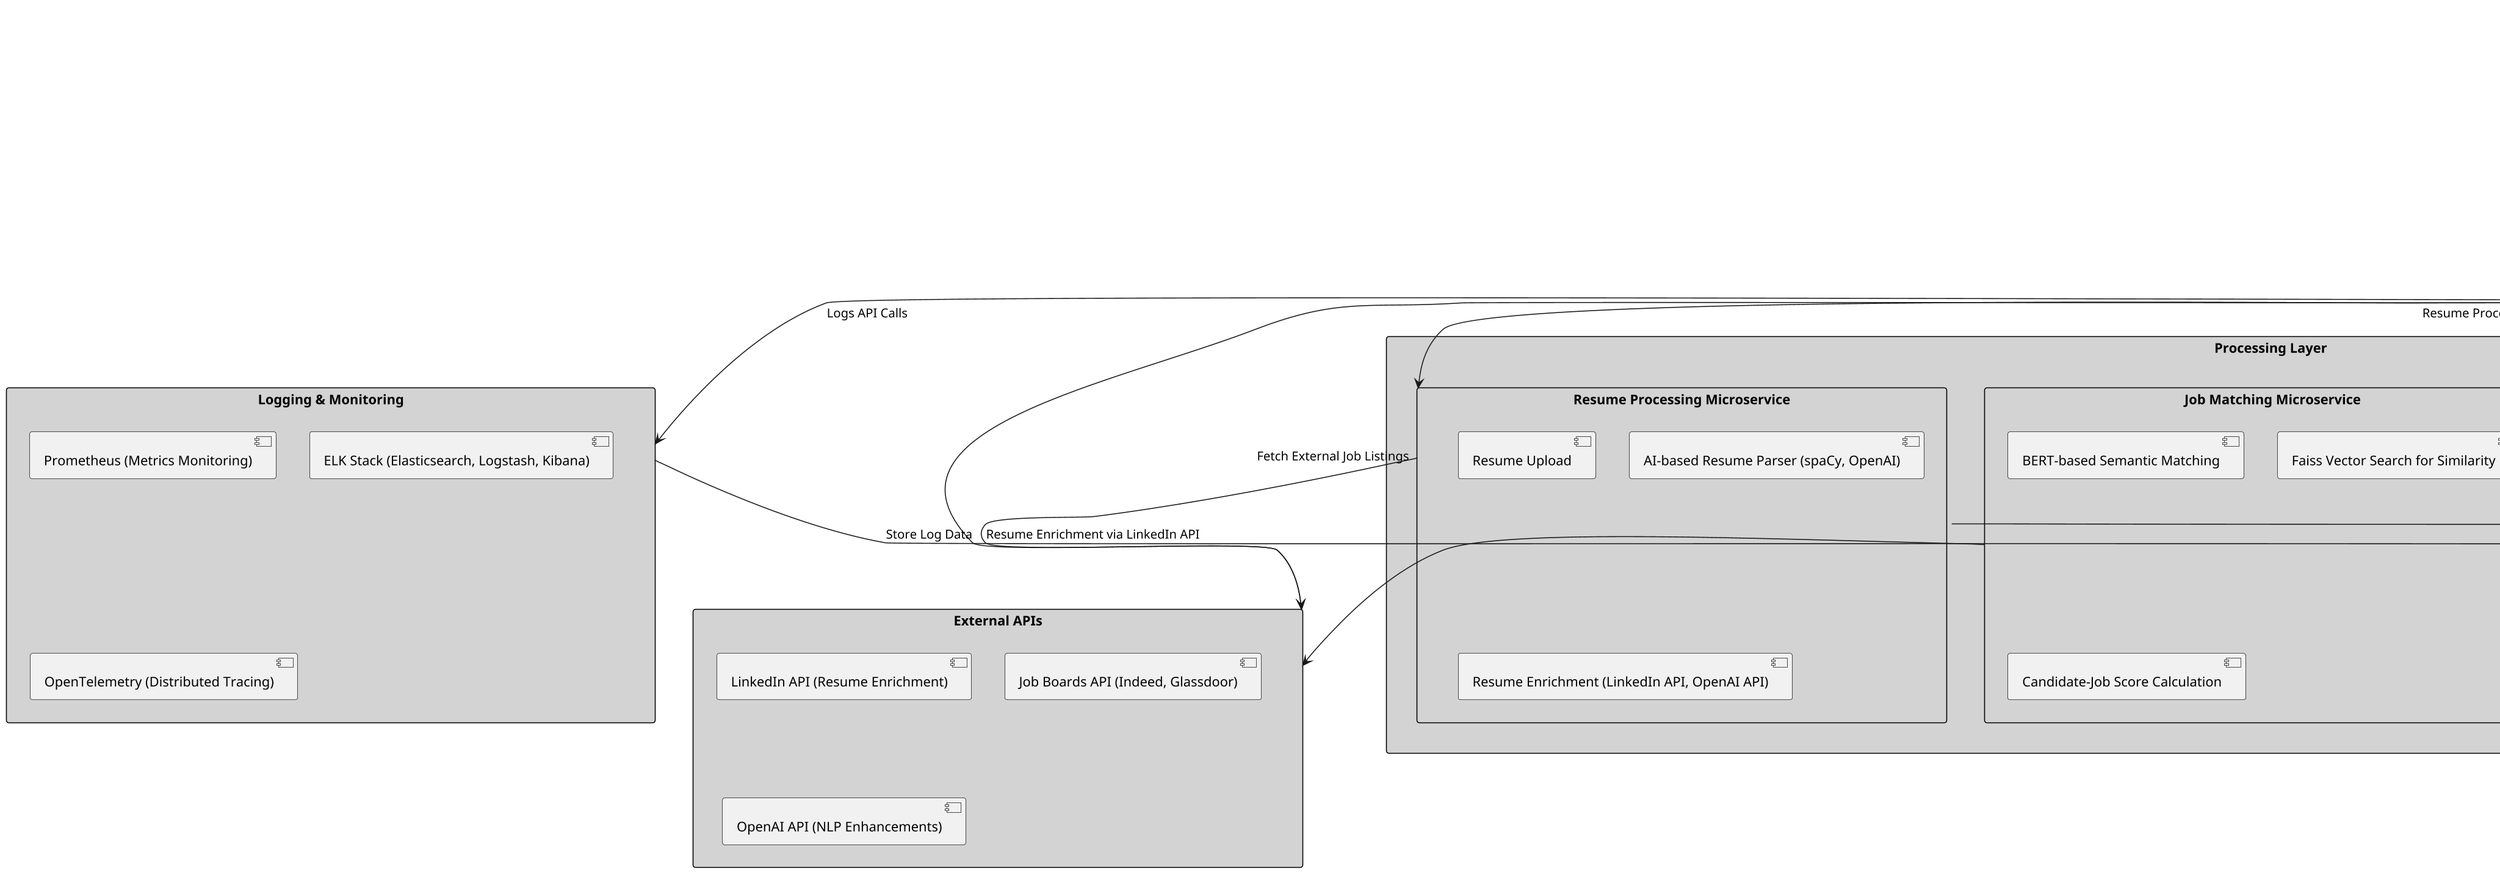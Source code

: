 @startuml Level2_system_design

skinparam dpi 150
skinparam rectangle {
    BackgroundColor LightGray
    BorderColor Black
    FontStyle Bold
}

'===================== Frontend Layer =====================
rectangle "Frontend Layer" as FE {
  [React.js / Next.js]
  [Auth UI (Firebase Auth)]
  [Job Search UI]
  [Resume Upload UI]
}

'===================== API Gateway =====================
rectangle "API Gateway Layer" as APIG {
  [FastAPI + Nginx]
  [Rate Limiting & API Gateway]
  [Authentication Service (JWT, OAuth)]
}

'===================== Authentication & Authorization =====================
rectangle "Auth Service" as AUTH {
  [Firebase Authentication]
  [User Roles & Permissions]
}

'===================== Processing Layer =====================
rectangle "Processing Layer" as PL {
  
  rectangle "Resume Processing Microservice" as RP {
    [Resume Upload]
    [AI-based Resume Parser (spaCy, OpenAI)]
    [Resume Enrichment (LinkedIn API, OpenAI API)]
  }

  rectangle "Job Matching Microservice" as JM {
    [BERT-based Semantic Matching]
    [Faiss Vector Search for Similarity]
    [Candidate-Job Score Calculation]
  }

  rectangle "Recommendation Engine" as RE {
    [Collaborative Filtering]
    [Content-based Recommendations]
  }
}

'===================== Database & Storage =====================
rectangle "Database & Storage" as DB {
  
  rectangle "NoSQL Databases" as NOSQLDB {
    [MongoDB (Users, Jobs, Applications)]
    [VectorDB (Candidate Embeddings)]
  }
  
  rectangle "Cache & Search Indexing" as CACHE {
    [Redis (Session & Query Caching)]
    [Elasticsearch (Job Search Index)]
  }

  rectangle "File Storage" as STORAGE {
    [AWS S3 / Firebase Storage]
  }
}

'===================== Logging & Monitoring =====================
rectangle "Logging & Monitoring" as LOGS {
  [Prometheus (Metrics Monitoring)]
  [ELK Stack (Elasticsearch, Logstash, Kibana)]
  [OpenTelemetry (Distributed Tracing)]
}

'===================== External APIs =====================
rectangle "External APIs" as EXT {
  [LinkedIn API (Resume Enrichment)]
  [Job Boards API (Indeed, Glassdoor)]
  [OpenAI API (NLP Enhancements)]
}

'===================== Define Relationships =====================
FE -down-> APIG : API Requests
APIG -down-> AUTH : Authenticate Requests
APIG -down-> RP : Resume Processing Requests
APIG -down-> JM : Job Matching Requests
APIG -down-> RE : Fetch Recommendations
APIG -down-> CACHE : Read/Write Cached Data
APIG -down-> LOGS : Logs API Calls
APIG -down-> EXT : Fetch External Job Listings

RP -down-> NOSQLDB : Store Parsed Resume Data
RP -down-> EXT : Resume Enrichment via LinkedIn API
JM -down-> NOSQLDB : Store Candidate Embeddings
JM -down-> CACHE : Cache Similarity Scores
JM -down-> EXT : Fetch External Job Listings

LOGS -down-> NOSQLDB : Store Log Data

@enduml
